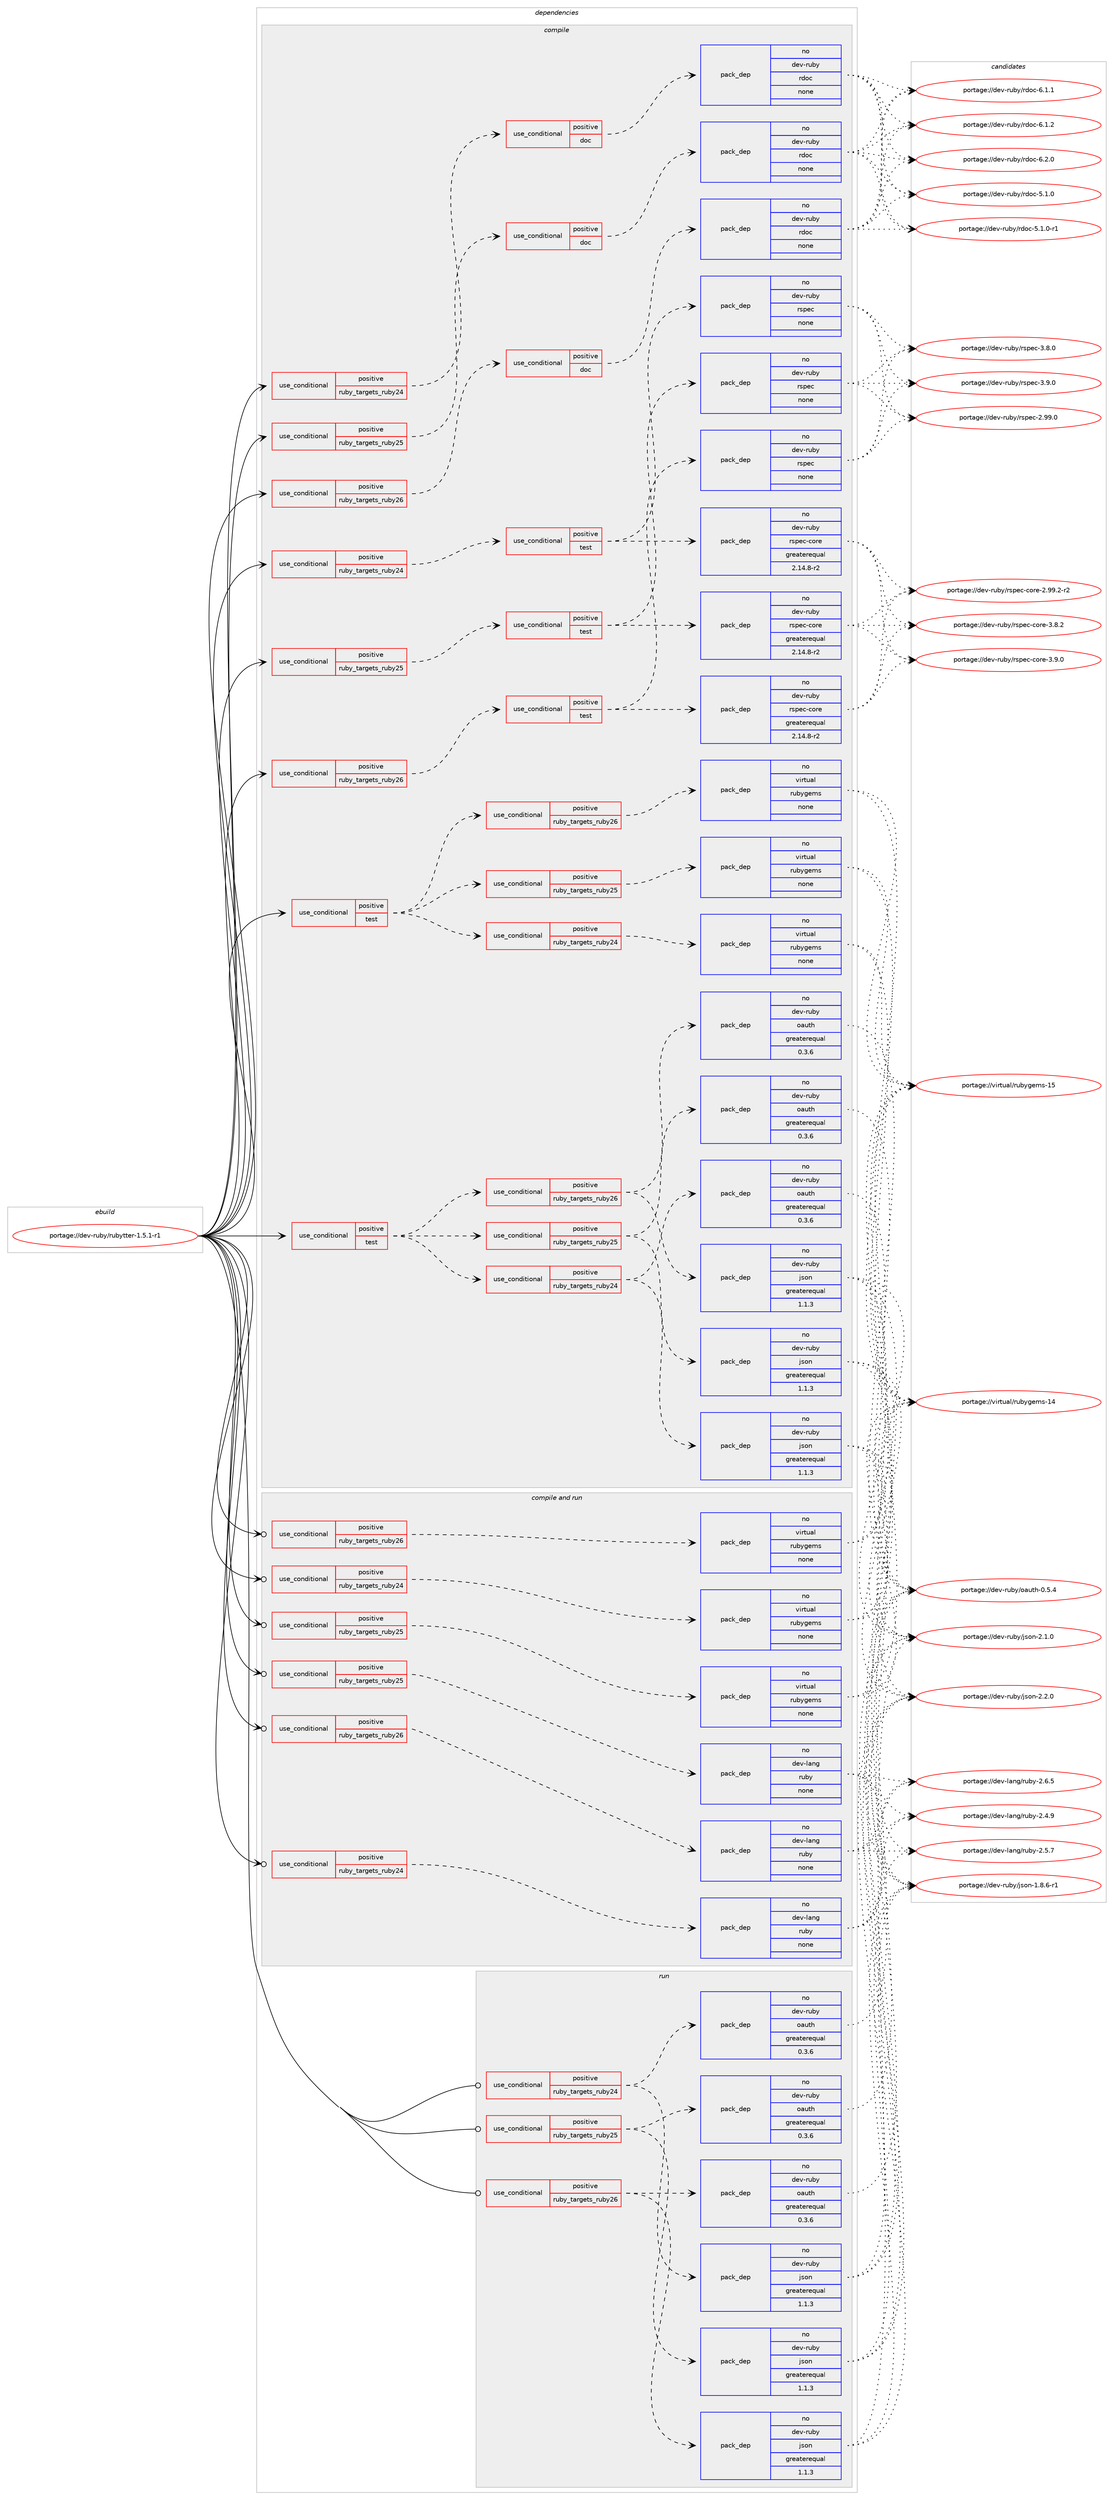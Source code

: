 digraph prolog {

# *************
# Graph options
# *************

newrank=true;
concentrate=true;
compound=true;
graph [rankdir=LR,fontname=Helvetica,fontsize=10,ranksep=1.5];#, ranksep=2.5, nodesep=0.2];
edge  [arrowhead=vee];
node  [fontname=Helvetica,fontsize=10];

# **********
# The ebuild
# **********

subgraph cluster_leftcol {
color=gray;
rank=same;
label=<<i>ebuild</i>>;
id [label="portage://dev-ruby/rubytter-1.5.1-r1", color=red, width=4, href="../dev-ruby/rubytter-1.5.1-r1.svg"];
}

# ****************
# The dependencies
# ****************

subgraph cluster_midcol {
color=gray;
label=<<i>dependencies</i>>;
subgraph cluster_compile {
fillcolor="#eeeeee";
style=filled;
label=<<i>compile</i>>;
subgraph cond65353 {
dependency247584 [label=<<TABLE BORDER="0" CELLBORDER="1" CELLSPACING="0" CELLPADDING="4"><TR><TD ROWSPAN="3" CELLPADDING="10">use_conditional</TD></TR><TR><TD>positive</TD></TR><TR><TD>ruby_targets_ruby24</TD></TR></TABLE>>, shape=none, color=red];
subgraph cond65354 {
dependency247585 [label=<<TABLE BORDER="0" CELLBORDER="1" CELLSPACING="0" CELLPADDING="4"><TR><TD ROWSPAN="3" CELLPADDING="10">use_conditional</TD></TR><TR><TD>positive</TD></TR><TR><TD>doc</TD></TR></TABLE>>, shape=none, color=red];
subgraph pack178686 {
dependency247586 [label=<<TABLE BORDER="0" CELLBORDER="1" CELLSPACING="0" CELLPADDING="4" WIDTH="220"><TR><TD ROWSPAN="6" CELLPADDING="30">pack_dep</TD></TR><TR><TD WIDTH="110">no</TD></TR><TR><TD>dev-ruby</TD></TR><TR><TD>rdoc</TD></TR><TR><TD>none</TD></TR><TR><TD></TD></TR></TABLE>>, shape=none, color=blue];
}
dependency247585:e -> dependency247586:w [weight=20,style="dashed",arrowhead="vee"];
}
dependency247584:e -> dependency247585:w [weight=20,style="dashed",arrowhead="vee"];
}
id:e -> dependency247584:w [weight=20,style="solid",arrowhead="vee"];
subgraph cond65355 {
dependency247587 [label=<<TABLE BORDER="0" CELLBORDER="1" CELLSPACING="0" CELLPADDING="4"><TR><TD ROWSPAN="3" CELLPADDING="10">use_conditional</TD></TR><TR><TD>positive</TD></TR><TR><TD>ruby_targets_ruby24</TD></TR></TABLE>>, shape=none, color=red];
subgraph cond65356 {
dependency247588 [label=<<TABLE BORDER="0" CELLBORDER="1" CELLSPACING="0" CELLPADDING="4"><TR><TD ROWSPAN="3" CELLPADDING="10">use_conditional</TD></TR><TR><TD>positive</TD></TR><TR><TD>test</TD></TR></TABLE>>, shape=none, color=red];
subgraph pack178687 {
dependency247589 [label=<<TABLE BORDER="0" CELLBORDER="1" CELLSPACING="0" CELLPADDING="4" WIDTH="220"><TR><TD ROWSPAN="6" CELLPADDING="30">pack_dep</TD></TR><TR><TD WIDTH="110">no</TD></TR><TR><TD>dev-ruby</TD></TR><TR><TD>rspec</TD></TR><TR><TD>none</TD></TR><TR><TD></TD></TR></TABLE>>, shape=none, color=blue];
}
dependency247588:e -> dependency247589:w [weight=20,style="dashed",arrowhead="vee"];
subgraph pack178688 {
dependency247590 [label=<<TABLE BORDER="0" CELLBORDER="1" CELLSPACING="0" CELLPADDING="4" WIDTH="220"><TR><TD ROWSPAN="6" CELLPADDING="30">pack_dep</TD></TR><TR><TD WIDTH="110">no</TD></TR><TR><TD>dev-ruby</TD></TR><TR><TD>rspec-core</TD></TR><TR><TD>greaterequal</TD></TR><TR><TD>2.14.8-r2</TD></TR></TABLE>>, shape=none, color=blue];
}
dependency247588:e -> dependency247590:w [weight=20,style="dashed",arrowhead="vee"];
}
dependency247587:e -> dependency247588:w [weight=20,style="dashed",arrowhead="vee"];
}
id:e -> dependency247587:w [weight=20,style="solid",arrowhead="vee"];
subgraph cond65357 {
dependency247591 [label=<<TABLE BORDER="0" CELLBORDER="1" CELLSPACING="0" CELLPADDING="4"><TR><TD ROWSPAN="3" CELLPADDING="10">use_conditional</TD></TR><TR><TD>positive</TD></TR><TR><TD>ruby_targets_ruby25</TD></TR></TABLE>>, shape=none, color=red];
subgraph cond65358 {
dependency247592 [label=<<TABLE BORDER="0" CELLBORDER="1" CELLSPACING="0" CELLPADDING="4"><TR><TD ROWSPAN="3" CELLPADDING="10">use_conditional</TD></TR><TR><TD>positive</TD></TR><TR><TD>doc</TD></TR></TABLE>>, shape=none, color=red];
subgraph pack178689 {
dependency247593 [label=<<TABLE BORDER="0" CELLBORDER="1" CELLSPACING="0" CELLPADDING="4" WIDTH="220"><TR><TD ROWSPAN="6" CELLPADDING="30">pack_dep</TD></TR><TR><TD WIDTH="110">no</TD></TR><TR><TD>dev-ruby</TD></TR><TR><TD>rdoc</TD></TR><TR><TD>none</TD></TR><TR><TD></TD></TR></TABLE>>, shape=none, color=blue];
}
dependency247592:e -> dependency247593:w [weight=20,style="dashed",arrowhead="vee"];
}
dependency247591:e -> dependency247592:w [weight=20,style="dashed",arrowhead="vee"];
}
id:e -> dependency247591:w [weight=20,style="solid",arrowhead="vee"];
subgraph cond65359 {
dependency247594 [label=<<TABLE BORDER="0" CELLBORDER="1" CELLSPACING="0" CELLPADDING="4"><TR><TD ROWSPAN="3" CELLPADDING="10">use_conditional</TD></TR><TR><TD>positive</TD></TR><TR><TD>ruby_targets_ruby25</TD></TR></TABLE>>, shape=none, color=red];
subgraph cond65360 {
dependency247595 [label=<<TABLE BORDER="0" CELLBORDER="1" CELLSPACING="0" CELLPADDING="4"><TR><TD ROWSPAN="3" CELLPADDING="10">use_conditional</TD></TR><TR><TD>positive</TD></TR><TR><TD>test</TD></TR></TABLE>>, shape=none, color=red];
subgraph pack178690 {
dependency247596 [label=<<TABLE BORDER="0" CELLBORDER="1" CELLSPACING="0" CELLPADDING="4" WIDTH="220"><TR><TD ROWSPAN="6" CELLPADDING="30">pack_dep</TD></TR><TR><TD WIDTH="110">no</TD></TR><TR><TD>dev-ruby</TD></TR><TR><TD>rspec</TD></TR><TR><TD>none</TD></TR><TR><TD></TD></TR></TABLE>>, shape=none, color=blue];
}
dependency247595:e -> dependency247596:w [weight=20,style="dashed",arrowhead="vee"];
subgraph pack178691 {
dependency247597 [label=<<TABLE BORDER="0" CELLBORDER="1" CELLSPACING="0" CELLPADDING="4" WIDTH="220"><TR><TD ROWSPAN="6" CELLPADDING="30">pack_dep</TD></TR><TR><TD WIDTH="110">no</TD></TR><TR><TD>dev-ruby</TD></TR><TR><TD>rspec-core</TD></TR><TR><TD>greaterequal</TD></TR><TR><TD>2.14.8-r2</TD></TR></TABLE>>, shape=none, color=blue];
}
dependency247595:e -> dependency247597:w [weight=20,style="dashed",arrowhead="vee"];
}
dependency247594:e -> dependency247595:w [weight=20,style="dashed",arrowhead="vee"];
}
id:e -> dependency247594:w [weight=20,style="solid",arrowhead="vee"];
subgraph cond65361 {
dependency247598 [label=<<TABLE BORDER="0" CELLBORDER="1" CELLSPACING="0" CELLPADDING="4"><TR><TD ROWSPAN="3" CELLPADDING="10">use_conditional</TD></TR><TR><TD>positive</TD></TR><TR><TD>ruby_targets_ruby26</TD></TR></TABLE>>, shape=none, color=red];
subgraph cond65362 {
dependency247599 [label=<<TABLE BORDER="0" CELLBORDER="1" CELLSPACING="0" CELLPADDING="4"><TR><TD ROWSPAN="3" CELLPADDING="10">use_conditional</TD></TR><TR><TD>positive</TD></TR><TR><TD>doc</TD></TR></TABLE>>, shape=none, color=red];
subgraph pack178692 {
dependency247600 [label=<<TABLE BORDER="0" CELLBORDER="1" CELLSPACING="0" CELLPADDING="4" WIDTH="220"><TR><TD ROWSPAN="6" CELLPADDING="30">pack_dep</TD></TR><TR><TD WIDTH="110">no</TD></TR><TR><TD>dev-ruby</TD></TR><TR><TD>rdoc</TD></TR><TR><TD>none</TD></TR><TR><TD></TD></TR></TABLE>>, shape=none, color=blue];
}
dependency247599:e -> dependency247600:w [weight=20,style="dashed",arrowhead="vee"];
}
dependency247598:e -> dependency247599:w [weight=20,style="dashed",arrowhead="vee"];
}
id:e -> dependency247598:w [weight=20,style="solid",arrowhead="vee"];
subgraph cond65363 {
dependency247601 [label=<<TABLE BORDER="0" CELLBORDER="1" CELLSPACING="0" CELLPADDING="4"><TR><TD ROWSPAN="3" CELLPADDING="10">use_conditional</TD></TR><TR><TD>positive</TD></TR><TR><TD>ruby_targets_ruby26</TD></TR></TABLE>>, shape=none, color=red];
subgraph cond65364 {
dependency247602 [label=<<TABLE BORDER="0" CELLBORDER="1" CELLSPACING="0" CELLPADDING="4"><TR><TD ROWSPAN="3" CELLPADDING="10">use_conditional</TD></TR><TR><TD>positive</TD></TR><TR><TD>test</TD></TR></TABLE>>, shape=none, color=red];
subgraph pack178693 {
dependency247603 [label=<<TABLE BORDER="0" CELLBORDER="1" CELLSPACING="0" CELLPADDING="4" WIDTH="220"><TR><TD ROWSPAN="6" CELLPADDING="30">pack_dep</TD></TR><TR><TD WIDTH="110">no</TD></TR><TR><TD>dev-ruby</TD></TR><TR><TD>rspec</TD></TR><TR><TD>none</TD></TR><TR><TD></TD></TR></TABLE>>, shape=none, color=blue];
}
dependency247602:e -> dependency247603:w [weight=20,style="dashed",arrowhead="vee"];
subgraph pack178694 {
dependency247604 [label=<<TABLE BORDER="0" CELLBORDER="1" CELLSPACING="0" CELLPADDING="4" WIDTH="220"><TR><TD ROWSPAN="6" CELLPADDING="30">pack_dep</TD></TR><TR><TD WIDTH="110">no</TD></TR><TR><TD>dev-ruby</TD></TR><TR><TD>rspec-core</TD></TR><TR><TD>greaterequal</TD></TR><TR><TD>2.14.8-r2</TD></TR></TABLE>>, shape=none, color=blue];
}
dependency247602:e -> dependency247604:w [weight=20,style="dashed",arrowhead="vee"];
}
dependency247601:e -> dependency247602:w [weight=20,style="dashed",arrowhead="vee"];
}
id:e -> dependency247601:w [weight=20,style="solid",arrowhead="vee"];
subgraph cond65365 {
dependency247605 [label=<<TABLE BORDER="0" CELLBORDER="1" CELLSPACING="0" CELLPADDING="4"><TR><TD ROWSPAN="3" CELLPADDING="10">use_conditional</TD></TR><TR><TD>positive</TD></TR><TR><TD>test</TD></TR></TABLE>>, shape=none, color=red];
subgraph cond65366 {
dependency247606 [label=<<TABLE BORDER="0" CELLBORDER="1" CELLSPACING="0" CELLPADDING="4"><TR><TD ROWSPAN="3" CELLPADDING="10">use_conditional</TD></TR><TR><TD>positive</TD></TR><TR><TD>ruby_targets_ruby24</TD></TR></TABLE>>, shape=none, color=red];
subgraph pack178695 {
dependency247607 [label=<<TABLE BORDER="0" CELLBORDER="1" CELLSPACING="0" CELLPADDING="4" WIDTH="220"><TR><TD ROWSPAN="6" CELLPADDING="30">pack_dep</TD></TR><TR><TD WIDTH="110">no</TD></TR><TR><TD>dev-ruby</TD></TR><TR><TD>json</TD></TR><TR><TD>greaterequal</TD></TR><TR><TD>1.1.3</TD></TR></TABLE>>, shape=none, color=blue];
}
dependency247606:e -> dependency247607:w [weight=20,style="dashed",arrowhead="vee"];
subgraph pack178696 {
dependency247608 [label=<<TABLE BORDER="0" CELLBORDER="1" CELLSPACING="0" CELLPADDING="4" WIDTH="220"><TR><TD ROWSPAN="6" CELLPADDING="30">pack_dep</TD></TR><TR><TD WIDTH="110">no</TD></TR><TR><TD>dev-ruby</TD></TR><TR><TD>oauth</TD></TR><TR><TD>greaterequal</TD></TR><TR><TD>0.3.6</TD></TR></TABLE>>, shape=none, color=blue];
}
dependency247606:e -> dependency247608:w [weight=20,style="dashed",arrowhead="vee"];
}
dependency247605:e -> dependency247606:w [weight=20,style="dashed",arrowhead="vee"];
subgraph cond65367 {
dependency247609 [label=<<TABLE BORDER="0" CELLBORDER="1" CELLSPACING="0" CELLPADDING="4"><TR><TD ROWSPAN="3" CELLPADDING="10">use_conditional</TD></TR><TR><TD>positive</TD></TR><TR><TD>ruby_targets_ruby25</TD></TR></TABLE>>, shape=none, color=red];
subgraph pack178697 {
dependency247610 [label=<<TABLE BORDER="0" CELLBORDER="1" CELLSPACING="0" CELLPADDING="4" WIDTH="220"><TR><TD ROWSPAN="6" CELLPADDING="30">pack_dep</TD></TR><TR><TD WIDTH="110">no</TD></TR><TR><TD>dev-ruby</TD></TR><TR><TD>json</TD></TR><TR><TD>greaterequal</TD></TR><TR><TD>1.1.3</TD></TR></TABLE>>, shape=none, color=blue];
}
dependency247609:e -> dependency247610:w [weight=20,style="dashed",arrowhead="vee"];
subgraph pack178698 {
dependency247611 [label=<<TABLE BORDER="0" CELLBORDER="1" CELLSPACING="0" CELLPADDING="4" WIDTH="220"><TR><TD ROWSPAN="6" CELLPADDING="30">pack_dep</TD></TR><TR><TD WIDTH="110">no</TD></TR><TR><TD>dev-ruby</TD></TR><TR><TD>oauth</TD></TR><TR><TD>greaterequal</TD></TR><TR><TD>0.3.6</TD></TR></TABLE>>, shape=none, color=blue];
}
dependency247609:e -> dependency247611:w [weight=20,style="dashed",arrowhead="vee"];
}
dependency247605:e -> dependency247609:w [weight=20,style="dashed",arrowhead="vee"];
subgraph cond65368 {
dependency247612 [label=<<TABLE BORDER="0" CELLBORDER="1" CELLSPACING="0" CELLPADDING="4"><TR><TD ROWSPAN="3" CELLPADDING="10">use_conditional</TD></TR><TR><TD>positive</TD></TR><TR><TD>ruby_targets_ruby26</TD></TR></TABLE>>, shape=none, color=red];
subgraph pack178699 {
dependency247613 [label=<<TABLE BORDER="0" CELLBORDER="1" CELLSPACING="0" CELLPADDING="4" WIDTH="220"><TR><TD ROWSPAN="6" CELLPADDING="30">pack_dep</TD></TR><TR><TD WIDTH="110">no</TD></TR><TR><TD>dev-ruby</TD></TR><TR><TD>json</TD></TR><TR><TD>greaterequal</TD></TR><TR><TD>1.1.3</TD></TR></TABLE>>, shape=none, color=blue];
}
dependency247612:e -> dependency247613:w [weight=20,style="dashed",arrowhead="vee"];
subgraph pack178700 {
dependency247614 [label=<<TABLE BORDER="0" CELLBORDER="1" CELLSPACING="0" CELLPADDING="4" WIDTH="220"><TR><TD ROWSPAN="6" CELLPADDING="30">pack_dep</TD></TR><TR><TD WIDTH="110">no</TD></TR><TR><TD>dev-ruby</TD></TR><TR><TD>oauth</TD></TR><TR><TD>greaterequal</TD></TR><TR><TD>0.3.6</TD></TR></TABLE>>, shape=none, color=blue];
}
dependency247612:e -> dependency247614:w [weight=20,style="dashed",arrowhead="vee"];
}
dependency247605:e -> dependency247612:w [weight=20,style="dashed",arrowhead="vee"];
}
id:e -> dependency247605:w [weight=20,style="solid",arrowhead="vee"];
subgraph cond65369 {
dependency247615 [label=<<TABLE BORDER="0" CELLBORDER="1" CELLSPACING="0" CELLPADDING="4"><TR><TD ROWSPAN="3" CELLPADDING="10">use_conditional</TD></TR><TR><TD>positive</TD></TR><TR><TD>test</TD></TR></TABLE>>, shape=none, color=red];
subgraph cond65370 {
dependency247616 [label=<<TABLE BORDER="0" CELLBORDER="1" CELLSPACING="0" CELLPADDING="4"><TR><TD ROWSPAN="3" CELLPADDING="10">use_conditional</TD></TR><TR><TD>positive</TD></TR><TR><TD>ruby_targets_ruby24</TD></TR></TABLE>>, shape=none, color=red];
subgraph pack178701 {
dependency247617 [label=<<TABLE BORDER="0" CELLBORDER="1" CELLSPACING="0" CELLPADDING="4" WIDTH="220"><TR><TD ROWSPAN="6" CELLPADDING="30">pack_dep</TD></TR><TR><TD WIDTH="110">no</TD></TR><TR><TD>virtual</TD></TR><TR><TD>rubygems</TD></TR><TR><TD>none</TD></TR><TR><TD></TD></TR></TABLE>>, shape=none, color=blue];
}
dependency247616:e -> dependency247617:w [weight=20,style="dashed",arrowhead="vee"];
}
dependency247615:e -> dependency247616:w [weight=20,style="dashed",arrowhead="vee"];
subgraph cond65371 {
dependency247618 [label=<<TABLE BORDER="0" CELLBORDER="1" CELLSPACING="0" CELLPADDING="4"><TR><TD ROWSPAN="3" CELLPADDING="10">use_conditional</TD></TR><TR><TD>positive</TD></TR><TR><TD>ruby_targets_ruby25</TD></TR></TABLE>>, shape=none, color=red];
subgraph pack178702 {
dependency247619 [label=<<TABLE BORDER="0" CELLBORDER="1" CELLSPACING="0" CELLPADDING="4" WIDTH="220"><TR><TD ROWSPAN="6" CELLPADDING="30">pack_dep</TD></TR><TR><TD WIDTH="110">no</TD></TR><TR><TD>virtual</TD></TR><TR><TD>rubygems</TD></TR><TR><TD>none</TD></TR><TR><TD></TD></TR></TABLE>>, shape=none, color=blue];
}
dependency247618:e -> dependency247619:w [weight=20,style="dashed",arrowhead="vee"];
}
dependency247615:e -> dependency247618:w [weight=20,style="dashed",arrowhead="vee"];
subgraph cond65372 {
dependency247620 [label=<<TABLE BORDER="0" CELLBORDER="1" CELLSPACING="0" CELLPADDING="4"><TR><TD ROWSPAN="3" CELLPADDING="10">use_conditional</TD></TR><TR><TD>positive</TD></TR><TR><TD>ruby_targets_ruby26</TD></TR></TABLE>>, shape=none, color=red];
subgraph pack178703 {
dependency247621 [label=<<TABLE BORDER="0" CELLBORDER="1" CELLSPACING="0" CELLPADDING="4" WIDTH="220"><TR><TD ROWSPAN="6" CELLPADDING="30">pack_dep</TD></TR><TR><TD WIDTH="110">no</TD></TR><TR><TD>virtual</TD></TR><TR><TD>rubygems</TD></TR><TR><TD>none</TD></TR><TR><TD></TD></TR></TABLE>>, shape=none, color=blue];
}
dependency247620:e -> dependency247621:w [weight=20,style="dashed",arrowhead="vee"];
}
dependency247615:e -> dependency247620:w [weight=20,style="dashed",arrowhead="vee"];
}
id:e -> dependency247615:w [weight=20,style="solid",arrowhead="vee"];
}
subgraph cluster_compileandrun {
fillcolor="#eeeeee";
style=filled;
label=<<i>compile and run</i>>;
subgraph cond65373 {
dependency247622 [label=<<TABLE BORDER="0" CELLBORDER="1" CELLSPACING="0" CELLPADDING="4"><TR><TD ROWSPAN="3" CELLPADDING="10">use_conditional</TD></TR><TR><TD>positive</TD></TR><TR><TD>ruby_targets_ruby24</TD></TR></TABLE>>, shape=none, color=red];
subgraph pack178704 {
dependency247623 [label=<<TABLE BORDER="0" CELLBORDER="1" CELLSPACING="0" CELLPADDING="4" WIDTH="220"><TR><TD ROWSPAN="6" CELLPADDING="30">pack_dep</TD></TR><TR><TD WIDTH="110">no</TD></TR><TR><TD>dev-lang</TD></TR><TR><TD>ruby</TD></TR><TR><TD>none</TD></TR><TR><TD></TD></TR></TABLE>>, shape=none, color=blue];
}
dependency247622:e -> dependency247623:w [weight=20,style="dashed",arrowhead="vee"];
}
id:e -> dependency247622:w [weight=20,style="solid",arrowhead="odotvee"];
subgraph cond65374 {
dependency247624 [label=<<TABLE BORDER="0" CELLBORDER="1" CELLSPACING="0" CELLPADDING="4"><TR><TD ROWSPAN="3" CELLPADDING="10">use_conditional</TD></TR><TR><TD>positive</TD></TR><TR><TD>ruby_targets_ruby24</TD></TR></TABLE>>, shape=none, color=red];
subgraph pack178705 {
dependency247625 [label=<<TABLE BORDER="0" CELLBORDER="1" CELLSPACING="0" CELLPADDING="4" WIDTH="220"><TR><TD ROWSPAN="6" CELLPADDING="30">pack_dep</TD></TR><TR><TD WIDTH="110">no</TD></TR><TR><TD>virtual</TD></TR><TR><TD>rubygems</TD></TR><TR><TD>none</TD></TR><TR><TD></TD></TR></TABLE>>, shape=none, color=blue];
}
dependency247624:e -> dependency247625:w [weight=20,style="dashed",arrowhead="vee"];
}
id:e -> dependency247624:w [weight=20,style="solid",arrowhead="odotvee"];
subgraph cond65375 {
dependency247626 [label=<<TABLE BORDER="0" CELLBORDER="1" CELLSPACING="0" CELLPADDING="4"><TR><TD ROWSPAN="3" CELLPADDING="10">use_conditional</TD></TR><TR><TD>positive</TD></TR><TR><TD>ruby_targets_ruby25</TD></TR></TABLE>>, shape=none, color=red];
subgraph pack178706 {
dependency247627 [label=<<TABLE BORDER="0" CELLBORDER="1" CELLSPACING="0" CELLPADDING="4" WIDTH="220"><TR><TD ROWSPAN="6" CELLPADDING="30">pack_dep</TD></TR><TR><TD WIDTH="110">no</TD></TR><TR><TD>dev-lang</TD></TR><TR><TD>ruby</TD></TR><TR><TD>none</TD></TR><TR><TD></TD></TR></TABLE>>, shape=none, color=blue];
}
dependency247626:e -> dependency247627:w [weight=20,style="dashed",arrowhead="vee"];
}
id:e -> dependency247626:w [weight=20,style="solid",arrowhead="odotvee"];
subgraph cond65376 {
dependency247628 [label=<<TABLE BORDER="0" CELLBORDER="1" CELLSPACING="0" CELLPADDING="4"><TR><TD ROWSPAN="3" CELLPADDING="10">use_conditional</TD></TR><TR><TD>positive</TD></TR><TR><TD>ruby_targets_ruby25</TD></TR></TABLE>>, shape=none, color=red];
subgraph pack178707 {
dependency247629 [label=<<TABLE BORDER="0" CELLBORDER="1" CELLSPACING="0" CELLPADDING="4" WIDTH="220"><TR><TD ROWSPAN="6" CELLPADDING="30">pack_dep</TD></TR><TR><TD WIDTH="110">no</TD></TR><TR><TD>virtual</TD></TR><TR><TD>rubygems</TD></TR><TR><TD>none</TD></TR><TR><TD></TD></TR></TABLE>>, shape=none, color=blue];
}
dependency247628:e -> dependency247629:w [weight=20,style="dashed",arrowhead="vee"];
}
id:e -> dependency247628:w [weight=20,style="solid",arrowhead="odotvee"];
subgraph cond65377 {
dependency247630 [label=<<TABLE BORDER="0" CELLBORDER="1" CELLSPACING="0" CELLPADDING="4"><TR><TD ROWSPAN="3" CELLPADDING="10">use_conditional</TD></TR><TR><TD>positive</TD></TR><TR><TD>ruby_targets_ruby26</TD></TR></TABLE>>, shape=none, color=red];
subgraph pack178708 {
dependency247631 [label=<<TABLE BORDER="0" CELLBORDER="1" CELLSPACING="0" CELLPADDING="4" WIDTH="220"><TR><TD ROWSPAN="6" CELLPADDING="30">pack_dep</TD></TR><TR><TD WIDTH="110">no</TD></TR><TR><TD>dev-lang</TD></TR><TR><TD>ruby</TD></TR><TR><TD>none</TD></TR><TR><TD></TD></TR></TABLE>>, shape=none, color=blue];
}
dependency247630:e -> dependency247631:w [weight=20,style="dashed",arrowhead="vee"];
}
id:e -> dependency247630:w [weight=20,style="solid",arrowhead="odotvee"];
subgraph cond65378 {
dependency247632 [label=<<TABLE BORDER="0" CELLBORDER="1" CELLSPACING="0" CELLPADDING="4"><TR><TD ROWSPAN="3" CELLPADDING="10">use_conditional</TD></TR><TR><TD>positive</TD></TR><TR><TD>ruby_targets_ruby26</TD></TR></TABLE>>, shape=none, color=red];
subgraph pack178709 {
dependency247633 [label=<<TABLE BORDER="0" CELLBORDER="1" CELLSPACING="0" CELLPADDING="4" WIDTH="220"><TR><TD ROWSPAN="6" CELLPADDING="30">pack_dep</TD></TR><TR><TD WIDTH="110">no</TD></TR><TR><TD>virtual</TD></TR><TR><TD>rubygems</TD></TR><TR><TD>none</TD></TR><TR><TD></TD></TR></TABLE>>, shape=none, color=blue];
}
dependency247632:e -> dependency247633:w [weight=20,style="dashed",arrowhead="vee"];
}
id:e -> dependency247632:w [weight=20,style="solid",arrowhead="odotvee"];
}
subgraph cluster_run {
fillcolor="#eeeeee";
style=filled;
label=<<i>run</i>>;
subgraph cond65379 {
dependency247634 [label=<<TABLE BORDER="0" CELLBORDER="1" CELLSPACING="0" CELLPADDING="4"><TR><TD ROWSPAN="3" CELLPADDING="10">use_conditional</TD></TR><TR><TD>positive</TD></TR><TR><TD>ruby_targets_ruby24</TD></TR></TABLE>>, shape=none, color=red];
subgraph pack178710 {
dependency247635 [label=<<TABLE BORDER="0" CELLBORDER="1" CELLSPACING="0" CELLPADDING="4" WIDTH="220"><TR><TD ROWSPAN="6" CELLPADDING="30">pack_dep</TD></TR><TR><TD WIDTH="110">no</TD></TR><TR><TD>dev-ruby</TD></TR><TR><TD>json</TD></TR><TR><TD>greaterequal</TD></TR><TR><TD>1.1.3</TD></TR></TABLE>>, shape=none, color=blue];
}
dependency247634:e -> dependency247635:w [weight=20,style="dashed",arrowhead="vee"];
subgraph pack178711 {
dependency247636 [label=<<TABLE BORDER="0" CELLBORDER="1" CELLSPACING="0" CELLPADDING="4" WIDTH="220"><TR><TD ROWSPAN="6" CELLPADDING="30">pack_dep</TD></TR><TR><TD WIDTH="110">no</TD></TR><TR><TD>dev-ruby</TD></TR><TR><TD>oauth</TD></TR><TR><TD>greaterequal</TD></TR><TR><TD>0.3.6</TD></TR></TABLE>>, shape=none, color=blue];
}
dependency247634:e -> dependency247636:w [weight=20,style="dashed",arrowhead="vee"];
}
id:e -> dependency247634:w [weight=20,style="solid",arrowhead="odot"];
subgraph cond65380 {
dependency247637 [label=<<TABLE BORDER="0" CELLBORDER="1" CELLSPACING="0" CELLPADDING="4"><TR><TD ROWSPAN="3" CELLPADDING="10">use_conditional</TD></TR><TR><TD>positive</TD></TR><TR><TD>ruby_targets_ruby25</TD></TR></TABLE>>, shape=none, color=red];
subgraph pack178712 {
dependency247638 [label=<<TABLE BORDER="0" CELLBORDER="1" CELLSPACING="0" CELLPADDING="4" WIDTH="220"><TR><TD ROWSPAN="6" CELLPADDING="30">pack_dep</TD></TR><TR><TD WIDTH="110">no</TD></TR><TR><TD>dev-ruby</TD></TR><TR><TD>json</TD></TR><TR><TD>greaterequal</TD></TR><TR><TD>1.1.3</TD></TR></TABLE>>, shape=none, color=blue];
}
dependency247637:e -> dependency247638:w [weight=20,style="dashed",arrowhead="vee"];
subgraph pack178713 {
dependency247639 [label=<<TABLE BORDER="0" CELLBORDER="1" CELLSPACING="0" CELLPADDING="4" WIDTH="220"><TR><TD ROWSPAN="6" CELLPADDING="30">pack_dep</TD></TR><TR><TD WIDTH="110">no</TD></TR><TR><TD>dev-ruby</TD></TR><TR><TD>oauth</TD></TR><TR><TD>greaterequal</TD></TR><TR><TD>0.3.6</TD></TR></TABLE>>, shape=none, color=blue];
}
dependency247637:e -> dependency247639:w [weight=20,style="dashed",arrowhead="vee"];
}
id:e -> dependency247637:w [weight=20,style="solid",arrowhead="odot"];
subgraph cond65381 {
dependency247640 [label=<<TABLE BORDER="0" CELLBORDER="1" CELLSPACING="0" CELLPADDING="4"><TR><TD ROWSPAN="3" CELLPADDING="10">use_conditional</TD></TR><TR><TD>positive</TD></TR><TR><TD>ruby_targets_ruby26</TD></TR></TABLE>>, shape=none, color=red];
subgraph pack178714 {
dependency247641 [label=<<TABLE BORDER="0" CELLBORDER="1" CELLSPACING="0" CELLPADDING="4" WIDTH="220"><TR><TD ROWSPAN="6" CELLPADDING="30">pack_dep</TD></TR><TR><TD WIDTH="110">no</TD></TR><TR><TD>dev-ruby</TD></TR><TR><TD>json</TD></TR><TR><TD>greaterequal</TD></TR><TR><TD>1.1.3</TD></TR></TABLE>>, shape=none, color=blue];
}
dependency247640:e -> dependency247641:w [weight=20,style="dashed",arrowhead="vee"];
subgraph pack178715 {
dependency247642 [label=<<TABLE BORDER="0" CELLBORDER="1" CELLSPACING="0" CELLPADDING="4" WIDTH="220"><TR><TD ROWSPAN="6" CELLPADDING="30">pack_dep</TD></TR><TR><TD WIDTH="110">no</TD></TR><TR><TD>dev-ruby</TD></TR><TR><TD>oauth</TD></TR><TR><TD>greaterequal</TD></TR><TR><TD>0.3.6</TD></TR></TABLE>>, shape=none, color=blue];
}
dependency247640:e -> dependency247642:w [weight=20,style="dashed",arrowhead="vee"];
}
id:e -> dependency247640:w [weight=20,style="solid",arrowhead="odot"];
}
}

# **************
# The candidates
# **************

subgraph cluster_choices {
rank=same;
color=gray;
label=<<i>candidates</i>>;

subgraph choice178686 {
color=black;
nodesep=1;
choiceportage10010111845114117981214711410011199455346494648 [label="portage://dev-ruby/rdoc-5.1.0", color=red, width=4,href="../dev-ruby/rdoc-5.1.0.svg"];
choiceportage100101118451141179812147114100111994553464946484511449 [label="portage://dev-ruby/rdoc-5.1.0-r1", color=red, width=4,href="../dev-ruby/rdoc-5.1.0-r1.svg"];
choiceportage10010111845114117981214711410011199455446494649 [label="portage://dev-ruby/rdoc-6.1.1", color=red, width=4,href="../dev-ruby/rdoc-6.1.1.svg"];
choiceportage10010111845114117981214711410011199455446494650 [label="portage://dev-ruby/rdoc-6.1.2", color=red, width=4,href="../dev-ruby/rdoc-6.1.2.svg"];
choiceportage10010111845114117981214711410011199455446504648 [label="portage://dev-ruby/rdoc-6.2.0", color=red, width=4,href="../dev-ruby/rdoc-6.2.0.svg"];
dependency247586:e -> choiceportage10010111845114117981214711410011199455346494648:w [style=dotted,weight="100"];
dependency247586:e -> choiceportage100101118451141179812147114100111994553464946484511449:w [style=dotted,weight="100"];
dependency247586:e -> choiceportage10010111845114117981214711410011199455446494649:w [style=dotted,weight="100"];
dependency247586:e -> choiceportage10010111845114117981214711410011199455446494650:w [style=dotted,weight="100"];
dependency247586:e -> choiceportage10010111845114117981214711410011199455446504648:w [style=dotted,weight="100"];
}
subgraph choice178687 {
color=black;
nodesep=1;
choiceportage1001011184511411798121471141151121019945504657574648 [label="portage://dev-ruby/rspec-2.99.0", color=red, width=4,href="../dev-ruby/rspec-2.99.0.svg"];
choiceportage10010111845114117981214711411511210199455146564648 [label="portage://dev-ruby/rspec-3.8.0", color=red, width=4,href="../dev-ruby/rspec-3.8.0.svg"];
choiceportage10010111845114117981214711411511210199455146574648 [label="portage://dev-ruby/rspec-3.9.0", color=red, width=4,href="../dev-ruby/rspec-3.9.0.svg"];
dependency247589:e -> choiceportage1001011184511411798121471141151121019945504657574648:w [style=dotted,weight="100"];
dependency247589:e -> choiceportage10010111845114117981214711411511210199455146564648:w [style=dotted,weight="100"];
dependency247589:e -> choiceportage10010111845114117981214711411511210199455146574648:w [style=dotted,weight="100"];
}
subgraph choice178688 {
color=black;
nodesep=1;
choiceportage100101118451141179812147114115112101994599111114101455046575746504511450 [label="portage://dev-ruby/rspec-core-2.99.2-r2", color=red, width=4,href="../dev-ruby/rspec-core-2.99.2-r2.svg"];
choiceportage100101118451141179812147114115112101994599111114101455146564650 [label="portage://dev-ruby/rspec-core-3.8.2", color=red, width=4,href="../dev-ruby/rspec-core-3.8.2.svg"];
choiceportage100101118451141179812147114115112101994599111114101455146574648 [label="portage://dev-ruby/rspec-core-3.9.0", color=red, width=4,href="../dev-ruby/rspec-core-3.9.0.svg"];
dependency247590:e -> choiceportage100101118451141179812147114115112101994599111114101455046575746504511450:w [style=dotted,weight="100"];
dependency247590:e -> choiceportage100101118451141179812147114115112101994599111114101455146564650:w [style=dotted,weight="100"];
dependency247590:e -> choiceportage100101118451141179812147114115112101994599111114101455146574648:w [style=dotted,weight="100"];
}
subgraph choice178689 {
color=black;
nodesep=1;
choiceportage10010111845114117981214711410011199455346494648 [label="portage://dev-ruby/rdoc-5.1.0", color=red, width=4,href="../dev-ruby/rdoc-5.1.0.svg"];
choiceportage100101118451141179812147114100111994553464946484511449 [label="portage://dev-ruby/rdoc-5.1.0-r1", color=red, width=4,href="../dev-ruby/rdoc-5.1.0-r1.svg"];
choiceportage10010111845114117981214711410011199455446494649 [label="portage://dev-ruby/rdoc-6.1.1", color=red, width=4,href="../dev-ruby/rdoc-6.1.1.svg"];
choiceportage10010111845114117981214711410011199455446494650 [label="portage://dev-ruby/rdoc-6.1.2", color=red, width=4,href="../dev-ruby/rdoc-6.1.2.svg"];
choiceportage10010111845114117981214711410011199455446504648 [label="portage://dev-ruby/rdoc-6.2.0", color=red, width=4,href="../dev-ruby/rdoc-6.2.0.svg"];
dependency247593:e -> choiceportage10010111845114117981214711410011199455346494648:w [style=dotted,weight="100"];
dependency247593:e -> choiceportage100101118451141179812147114100111994553464946484511449:w [style=dotted,weight="100"];
dependency247593:e -> choiceportage10010111845114117981214711410011199455446494649:w [style=dotted,weight="100"];
dependency247593:e -> choiceportage10010111845114117981214711410011199455446494650:w [style=dotted,weight="100"];
dependency247593:e -> choiceportage10010111845114117981214711410011199455446504648:w [style=dotted,weight="100"];
}
subgraph choice178690 {
color=black;
nodesep=1;
choiceportage1001011184511411798121471141151121019945504657574648 [label="portage://dev-ruby/rspec-2.99.0", color=red, width=4,href="../dev-ruby/rspec-2.99.0.svg"];
choiceportage10010111845114117981214711411511210199455146564648 [label="portage://dev-ruby/rspec-3.8.0", color=red, width=4,href="../dev-ruby/rspec-3.8.0.svg"];
choiceportage10010111845114117981214711411511210199455146574648 [label="portage://dev-ruby/rspec-3.9.0", color=red, width=4,href="../dev-ruby/rspec-3.9.0.svg"];
dependency247596:e -> choiceportage1001011184511411798121471141151121019945504657574648:w [style=dotted,weight="100"];
dependency247596:e -> choiceportage10010111845114117981214711411511210199455146564648:w [style=dotted,weight="100"];
dependency247596:e -> choiceportage10010111845114117981214711411511210199455146574648:w [style=dotted,weight="100"];
}
subgraph choice178691 {
color=black;
nodesep=1;
choiceportage100101118451141179812147114115112101994599111114101455046575746504511450 [label="portage://dev-ruby/rspec-core-2.99.2-r2", color=red, width=4,href="../dev-ruby/rspec-core-2.99.2-r2.svg"];
choiceportage100101118451141179812147114115112101994599111114101455146564650 [label="portage://dev-ruby/rspec-core-3.8.2", color=red, width=4,href="../dev-ruby/rspec-core-3.8.2.svg"];
choiceportage100101118451141179812147114115112101994599111114101455146574648 [label="portage://dev-ruby/rspec-core-3.9.0", color=red, width=4,href="../dev-ruby/rspec-core-3.9.0.svg"];
dependency247597:e -> choiceportage100101118451141179812147114115112101994599111114101455046575746504511450:w [style=dotted,weight="100"];
dependency247597:e -> choiceportage100101118451141179812147114115112101994599111114101455146564650:w [style=dotted,weight="100"];
dependency247597:e -> choiceportage100101118451141179812147114115112101994599111114101455146574648:w [style=dotted,weight="100"];
}
subgraph choice178692 {
color=black;
nodesep=1;
choiceportage10010111845114117981214711410011199455346494648 [label="portage://dev-ruby/rdoc-5.1.0", color=red, width=4,href="../dev-ruby/rdoc-5.1.0.svg"];
choiceportage100101118451141179812147114100111994553464946484511449 [label="portage://dev-ruby/rdoc-5.1.0-r1", color=red, width=4,href="../dev-ruby/rdoc-5.1.0-r1.svg"];
choiceportage10010111845114117981214711410011199455446494649 [label="portage://dev-ruby/rdoc-6.1.1", color=red, width=4,href="../dev-ruby/rdoc-6.1.1.svg"];
choiceportage10010111845114117981214711410011199455446494650 [label="portage://dev-ruby/rdoc-6.1.2", color=red, width=4,href="../dev-ruby/rdoc-6.1.2.svg"];
choiceportage10010111845114117981214711410011199455446504648 [label="portage://dev-ruby/rdoc-6.2.0", color=red, width=4,href="../dev-ruby/rdoc-6.2.0.svg"];
dependency247600:e -> choiceportage10010111845114117981214711410011199455346494648:w [style=dotted,weight="100"];
dependency247600:e -> choiceportage100101118451141179812147114100111994553464946484511449:w [style=dotted,weight="100"];
dependency247600:e -> choiceportage10010111845114117981214711410011199455446494649:w [style=dotted,weight="100"];
dependency247600:e -> choiceportage10010111845114117981214711410011199455446494650:w [style=dotted,weight="100"];
dependency247600:e -> choiceportage10010111845114117981214711410011199455446504648:w [style=dotted,weight="100"];
}
subgraph choice178693 {
color=black;
nodesep=1;
choiceportage1001011184511411798121471141151121019945504657574648 [label="portage://dev-ruby/rspec-2.99.0", color=red, width=4,href="../dev-ruby/rspec-2.99.0.svg"];
choiceportage10010111845114117981214711411511210199455146564648 [label="portage://dev-ruby/rspec-3.8.0", color=red, width=4,href="../dev-ruby/rspec-3.8.0.svg"];
choiceportage10010111845114117981214711411511210199455146574648 [label="portage://dev-ruby/rspec-3.9.0", color=red, width=4,href="../dev-ruby/rspec-3.9.0.svg"];
dependency247603:e -> choiceportage1001011184511411798121471141151121019945504657574648:w [style=dotted,weight="100"];
dependency247603:e -> choiceportage10010111845114117981214711411511210199455146564648:w [style=dotted,weight="100"];
dependency247603:e -> choiceportage10010111845114117981214711411511210199455146574648:w [style=dotted,weight="100"];
}
subgraph choice178694 {
color=black;
nodesep=1;
choiceportage100101118451141179812147114115112101994599111114101455046575746504511450 [label="portage://dev-ruby/rspec-core-2.99.2-r2", color=red, width=4,href="../dev-ruby/rspec-core-2.99.2-r2.svg"];
choiceportage100101118451141179812147114115112101994599111114101455146564650 [label="portage://dev-ruby/rspec-core-3.8.2", color=red, width=4,href="../dev-ruby/rspec-core-3.8.2.svg"];
choiceportage100101118451141179812147114115112101994599111114101455146574648 [label="portage://dev-ruby/rspec-core-3.9.0", color=red, width=4,href="../dev-ruby/rspec-core-3.9.0.svg"];
dependency247604:e -> choiceportage100101118451141179812147114115112101994599111114101455046575746504511450:w [style=dotted,weight="100"];
dependency247604:e -> choiceportage100101118451141179812147114115112101994599111114101455146564650:w [style=dotted,weight="100"];
dependency247604:e -> choiceportage100101118451141179812147114115112101994599111114101455146574648:w [style=dotted,weight="100"];
}
subgraph choice178695 {
color=black;
nodesep=1;
choiceportage1001011184511411798121471061151111104549465646544511449 [label="portage://dev-ruby/json-1.8.6-r1", color=red, width=4,href="../dev-ruby/json-1.8.6-r1.svg"];
choiceportage100101118451141179812147106115111110455046494648 [label="portage://dev-ruby/json-2.1.0", color=red, width=4,href="../dev-ruby/json-2.1.0.svg"];
choiceportage100101118451141179812147106115111110455046504648 [label="portage://dev-ruby/json-2.2.0", color=red, width=4,href="../dev-ruby/json-2.2.0.svg"];
dependency247607:e -> choiceportage1001011184511411798121471061151111104549465646544511449:w [style=dotted,weight="100"];
dependency247607:e -> choiceportage100101118451141179812147106115111110455046494648:w [style=dotted,weight="100"];
dependency247607:e -> choiceportage100101118451141179812147106115111110455046504648:w [style=dotted,weight="100"];
}
subgraph choice178696 {
color=black;
nodesep=1;
choiceportage10010111845114117981214711197117116104454846534652 [label="portage://dev-ruby/oauth-0.5.4", color=red, width=4,href="../dev-ruby/oauth-0.5.4.svg"];
dependency247608:e -> choiceportage10010111845114117981214711197117116104454846534652:w [style=dotted,weight="100"];
}
subgraph choice178697 {
color=black;
nodesep=1;
choiceportage1001011184511411798121471061151111104549465646544511449 [label="portage://dev-ruby/json-1.8.6-r1", color=red, width=4,href="../dev-ruby/json-1.8.6-r1.svg"];
choiceportage100101118451141179812147106115111110455046494648 [label="portage://dev-ruby/json-2.1.0", color=red, width=4,href="../dev-ruby/json-2.1.0.svg"];
choiceportage100101118451141179812147106115111110455046504648 [label="portage://dev-ruby/json-2.2.0", color=red, width=4,href="../dev-ruby/json-2.2.0.svg"];
dependency247610:e -> choiceportage1001011184511411798121471061151111104549465646544511449:w [style=dotted,weight="100"];
dependency247610:e -> choiceportage100101118451141179812147106115111110455046494648:w [style=dotted,weight="100"];
dependency247610:e -> choiceportage100101118451141179812147106115111110455046504648:w [style=dotted,weight="100"];
}
subgraph choice178698 {
color=black;
nodesep=1;
choiceportage10010111845114117981214711197117116104454846534652 [label="portage://dev-ruby/oauth-0.5.4", color=red, width=4,href="../dev-ruby/oauth-0.5.4.svg"];
dependency247611:e -> choiceportage10010111845114117981214711197117116104454846534652:w [style=dotted,weight="100"];
}
subgraph choice178699 {
color=black;
nodesep=1;
choiceportage1001011184511411798121471061151111104549465646544511449 [label="portage://dev-ruby/json-1.8.6-r1", color=red, width=4,href="../dev-ruby/json-1.8.6-r1.svg"];
choiceportage100101118451141179812147106115111110455046494648 [label="portage://dev-ruby/json-2.1.0", color=red, width=4,href="../dev-ruby/json-2.1.0.svg"];
choiceportage100101118451141179812147106115111110455046504648 [label="portage://dev-ruby/json-2.2.0", color=red, width=4,href="../dev-ruby/json-2.2.0.svg"];
dependency247613:e -> choiceportage1001011184511411798121471061151111104549465646544511449:w [style=dotted,weight="100"];
dependency247613:e -> choiceportage100101118451141179812147106115111110455046494648:w [style=dotted,weight="100"];
dependency247613:e -> choiceportage100101118451141179812147106115111110455046504648:w [style=dotted,weight="100"];
}
subgraph choice178700 {
color=black;
nodesep=1;
choiceportage10010111845114117981214711197117116104454846534652 [label="portage://dev-ruby/oauth-0.5.4", color=red, width=4,href="../dev-ruby/oauth-0.5.4.svg"];
dependency247614:e -> choiceportage10010111845114117981214711197117116104454846534652:w [style=dotted,weight="100"];
}
subgraph choice178701 {
color=black;
nodesep=1;
choiceportage118105114116117971084711411798121103101109115454952 [label="portage://virtual/rubygems-14", color=red, width=4,href="../virtual/rubygems-14.svg"];
choiceportage118105114116117971084711411798121103101109115454953 [label="portage://virtual/rubygems-15", color=red, width=4,href="../virtual/rubygems-15.svg"];
dependency247617:e -> choiceportage118105114116117971084711411798121103101109115454952:w [style=dotted,weight="100"];
dependency247617:e -> choiceportage118105114116117971084711411798121103101109115454953:w [style=dotted,weight="100"];
}
subgraph choice178702 {
color=black;
nodesep=1;
choiceportage118105114116117971084711411798121103101109115454952 [label="portage://virtual/rubygems-14", color=red, width=4,href="../virtual/rubygems-14.svg"];
choiceportage118105114116117971084711411798121103101109115454953 [label="portage://virtual/rubygems-15", color=red, width=4,href="../virtual/rubygems-15.svg"];
dependency247619:e -> choiceportage118105114116117971084711411798121103101109115454952:w [style=dotted,weight="100"];
dependency247619:e -> choiceportage118105114116117971084711411798121103101109115454953:w [style=dotted,weight="100"];
}
subgraph choice178703 {
color=black;
nodesep=1;
choiceportage118105114116117971084711411798121103101109115454952 [label="portage://virtual/rubygems-14", color=red, width=4,href="../virtual/rubygems-14.svg"];
choiceportage118105114116117971084711411798121103101109115454953 [label="portage://virtual/rubygems-15", color=red, width=4,href="../virtual/rubygems-15.svg"];
dependency247621:e -> choiceportage118105114116117971084711411798121103101109115454952:w [style=dotted,weight="100"];
dependency247621:e -> choiceportage118105114116117971084711411798121103101109115454953:w [style=dotted,weight="100"];
}
subgraph choice178704 {
color=black;
nodesep=1;
choiceportage10010111845108971101034711411798121455046524657 [label="portage://dev-lang/ruby-2.4.9", color=red, width=4,href="../dev-lang/ruby-2.4.9.svg"];
choiceportage10010111845108971101034711411798121455046534655 [label="portage://dev-lang/ruby-2.5.7", color=red, width=4,href="../dev-lang/ruby-2.5.7.svg"];
choiceportage10010111845108971101034711411798121455046544653 [label="portage://dev-lang/ruby-2.6.5", color=red, width=4,href="../dev-lang/ruby-2.6.5.svg"];
dependency247623:e -> choiceportage10010111845108971101034711411798121455046524657:w [style=dotted,weight="100"];
dependency247623:e -> choiceportage10010111845108971101034711411798121455046534655:w [style=dotted,weight="100"];
dependency247623:e -> choiceportage10010111845108971101034711411798121455046544653:w [style=dotted,weight="100"];
}
subgraph choice178705 {
color=black;
nodesep=1;
choiceportage118105114116117971084711411798121103101109115454952 [label="portage://virtual/rubygems-14", color=red, width=4,href="../virtual/rubygems-14.svg"];
choiceportage118105114116117971084711411798121103101109115454953 [label="portage://virtual/rubygems-15", color=red, width=4,href="../virtual/rubygems-15.svg"];
dependency247625:e -> choiceportage118105114116117971084711411798121103101109115454952:w [style=dotted,weight="100"];
dependency247625:e -> choiceportage118105114116117971084711411798121103101109115454953:w [style=dotted,weight="100"];
}
subgraph choice178706 {
color=black;
nodesep=1;
choiceportage10010111845108971101034711411798121455046524657 [label="portage://dev-lang/ruby-2.4.9", color=red, width=4,href="../dev-lang/ruby-2.4.9.svg"];
choiceportage10010111845108971101034711411798121455046534655 [label="portage://dev-lang/ruby-2.5.7", color=red, width=4,href="../dev-lang/ruby-2.5.7.svg"];
choiceportage10010111845108971101034711411798121455046544653 [label="portage://dev-lang/ruby-2.6.5", color=red, width=4,href="../dev-lang/ruby-2.6.5.svg"];
dependency247627:e -> choiceportage10010111845108971101034711411798121455046524657:w [style=dotted,weight="100"];
dependency247627:e -> choiceportage10010111845108971101034711411798121455046534655:w [style=dotted,weight="100"];
dependency247627:e -> choiceportage10010111845108971101034711411798121455046544653:w [style=dotted,weight="100"];
}
subgraph choice178707 {
color=black;
nodesep=1;
choiceportage118105114116117971084711411798121103101109115454952 [label="portage://virtual/rubygems-14", color=red, width=4,href="../virtual/rubygems-14.svg"];
choiceportage118105114116117971084711411798121103101109115454953 [label="portage://virtual/rubygems-15", color=red, width=4,href="../virtual/rubygems-15.svg"];
dependency247629:e -> choiceportage118105114116117971084711411798121103101109115454952:w [style=dotted,weight="100"];
dependency247629:e -> choiceportage118105114116117971084711411798121103101109115454953:w [style=dotted,weight="100"];
}
subgraph choice178708 {
color=black;
nodesep=1;
choiceportage10010111845108971101034711411798121455046524657 [label="portage://dev-lang/ruby-2.4.9", color=red, width=4,href="../dev-lang/ruby-2.4.9.svg"];
choiceportage10010111845108971101034711411798121455046534655 [label="portage://dev-lang/ruby-2.5.7", color=red, width=4,href="../dev-lang/ruby-2.5.7.svg"];
choiceportage10010111845108971101034711411798121455046544653 [label="portage://dev-lang/ruby-2.6.5", color=red, width=4,href="../dev-lang/ruby-2.6.5.svg"];
dependency247631:e -> choiceportage10010111845108971101034711411798121455046524657:w [style=dotted,weight="100"];
dependency247631:e -> choiceportage10010111845108971101034711411798121455046534655:w [style=dotted,weight="100"];
dependency247631:e -> choiceportage10010111845108971101034711411798121455046544653:w [style=dotted,weight="100"];
}
subgraph choice178709 {
color=black;
nodesep=1;
choiceportage118105114116117971084711411798121103101109115454952 [label="portage://virtual/rubygems-14", color=red, width=4,href="../virtual/rubygems-14.svg"];
choiceportage118105114116117971084711411798121103101109115454953 [label="portage://virtual/rubygems-15", color=red, width=4,href="../virtual/rubygems-15.svg"];
dependency247633:e -> choiceportage118105114116117971084711411798121103101109115454952:w [style=dotted,weight="100"];
dependency247633:e -> choiceportage118105114116117971084711411798121103101109115454953:w [style=dotted,weight="100"];
}
subgraph choice178710 {
color=black;
nodesep=1;
choiceportage1001011184511411798121471061151111104549465646544511449 [label="portage://dev-ruby/json-1.8.6-r1", color=red, width=4,href="../dev-ruby/json-1.8.6-r1.svg"];
choiceportage100101118451141179812147106115111110455046494648 [label="portage://dev-ruby/json-2.1.0", color=red, width=4,href="../dev-ruby/json-2.1.0.svg"];
choiceportage100101118451141179812147106115111110455046504648 [label="portage://dev-ruby/json-2.2.0", color=red, width=4,href="../dev-ruby/json-2.2.0.svg"];
dependency247635:e -> choiceportage1001011184511411798121471061151111104549465646544511449:w [style=dotted,weight="100"];
dependency247635:e -> choiceportage100101118451141179812147106115111110455046494648:w [style=dotted,weight="100"];
dependency247635:e -> choiceportage100101118451141179812147106115111110455046504648:w [style=dotted,weight="100"];
}
subgraph choice178711 {
color=black;
nodesep=1;
choiceportage10010111845114117981214711197117116104454846534652 [label="portage://dev-ruby/oauth-0.5.4", color=red, width=4,href="../dev-ruby/oauth-0.5.4.svg"];
dependency247636:e -> choiceportage10010111845114117981214711197117116104454846534652:w [style=dotted,weight="100"];
}
subgraph choice178712 {
color=black;
nodesep=1;
choiceportage1001011184511411798121471061151111104549465646544511449 [label="portage://dev-ruby/json-1.8.6-r1", color=red, width=4,href="../dev-ruby/json-1.8.6-r1.svg"];
choiceportage100101118451141179812147106115111110455046494648 [label="portage://dev-ruby/json-2.1.0", color=red, width=4,href="../dev-ruby/json-2.1.0.svg"];
choiceportage100101118451141179812147106115111110455046504648 [label="portage://dev-ruby/json-2.2.0", color=red, width=4,href="../dev-ruby/json-2.2.0.svg"];
dependency247638:e -> choiceportage1001011184511411798121471061151111104549465646544511449:w [style=dotted,weight="100"];
dependency247638:e -> choiceportage100101118451141179812147106115111110455046494648:w [style=dotted,weight="100"];
dependency247638:e -> choiceportage100101118451141179812147106115111110455046504648:w [style=dotted,weight="100"];
}
subgraph choice178713 {
color=black;
nodesep=1;
choiceportage10010111845114117981214711197117116104454846534652 [label="portage://dev-ruby/oauth-0.5.4", color=red, width=4,href="../dev-ruby/oauth-0.5.4.svg"];
dependency247639:e -> choiceportage10010111845114117981214711197117116104454846534652:w [style=dotted,weight="100"];
}
subgraph choice178714 {
color=black;
nodesep=1;
choiceportage1001011184511411798121471061151111104549465646544511449 [label="portage://dev-ruby/json-1.8.6-r1", color=red, width=4,href="../dev-ruby/json-1.8.6-r1.svg"];
choiceportage100101118451141179812147106115111110455046494648 [label="portage://dev-ruby/json-2.1.0", color=red, width=4,href="../dev-ruby/json-2.1.0.svg"];
choiceportage100101118451141179812147106115111110455046504648 [label="portage://dev-ruby/json-2.2.0", color=red, width=4,href="../dev-ruby/json-2.2.0.svg"];
dependency247641:e -> choiceportage1001011184511411798121471061151111104549465646544511449:w [style=dotted,weight="100"];
dependency247641:e -> choiceportage100101118451141179812147106115111110455046494648:w [style=dotted,weight="100"];
dependency247641:e -> choiceportage100101118451141179812147106115111110455046504648:w [style=dotted,weight="100"];
}
subgraph choice178715 {
color=black;
nodesep=1;
choiceportage10010111845114117981214711197117116104454846534652 [label="portage://dev-ruby/oauth-0.5.4", color=red, width=4,href="../dev-ruby/oauth-0.5.4.svg"];
dependency247642:e -> choiceportage10010111845114117981214711197117116104454846534652:w [style=dotted,weight="100"];
}
}

}

